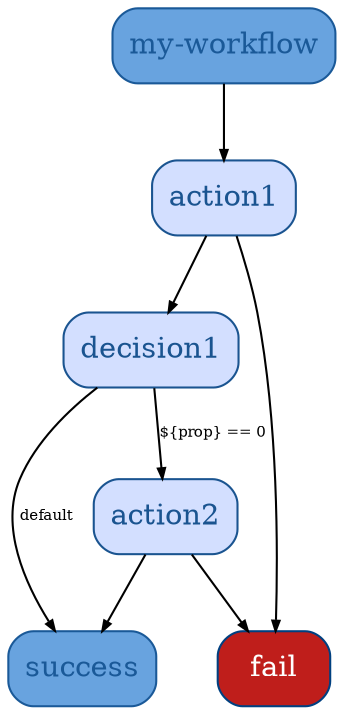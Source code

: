 digraph G {
  1 [ label="my-workflow" fillcolor="#68A3DF" shape="box" color="#1A5998" fontcolor="#1A5998" style="rounded,filled" ];
  2 [ label="action1" fillcolor="#D3DFFF" shape="box" color="#1A5490" fontcolor="#1A5490" style="rounded,filled" ];
  3 [ label="decision1" fillcolor="#D3DFFF" shape="box" color="#1A5490" fontcolor="#1A5490" style="rounded,filled" ];
  4 [ label="action2" fillcolor="#D3DFFF" shape="box" color="#1A5490" fontcolor="#1A5490" style="rounded,filled" ];
  5 [ label="success" fillcolor="#68A3DF" shape="box" color="#1A5998" fontcolor="#1A5998" style="rounded,filled" ];
  6 [ label="fail" fillcolor="#BF1E1B" shape="box" color="#004080" fontcolor="#FFFFFF" style="rounded,filled" ];
  1 -> 2 [ label="" fontsize="7.0" arrowsize="0.5" ];
  2 -> 3 [ label="" fontsize="7.0" arrowsize="0.5" ];
  3 -> 4 [ label="${prop} == 0" fontsize="7.0" arrowsize="0.5" ];
  4 -> 5 [ label="" fontsize="7.0" arrowsize="0.5" ];
  4 -> 6 [ label="" fontsize="7.0" arrowsize="0.5" ];
  3 -> 5 [ label="default" fontsize="7.0" arrowsize="0.5" ];
  2 -> 6 [ label="" fontsize="7.0" arrowsize="0.5" ];
}
